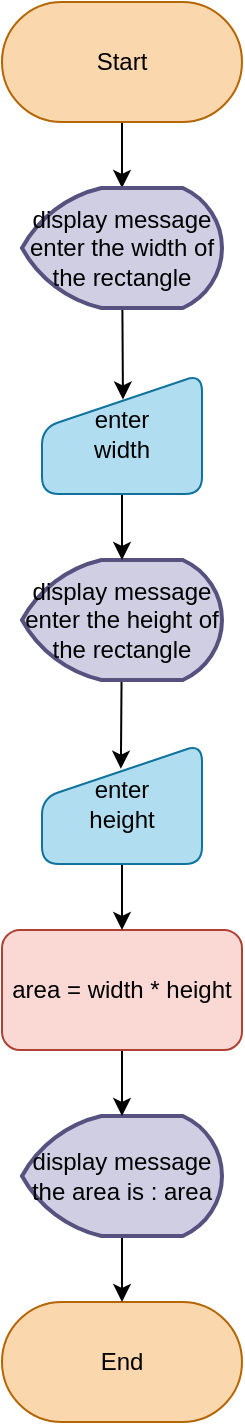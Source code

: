 <mxfile>
    <diagram id="NMhqBx2XcAsXlwE-jtwy" name="Page-1">
        <mxGraphModel dx="1322" dy="934" grid="1" gridSize="10" guides="1" tooltips="1" connect="1" arrows="1" fold="1" page="1" pageScale="1" pageWidth="850" pageHeight="1100" math="0" shadow="0">
            <root>
                <mxCell id="0"/>
                <mxCell id="1" parent="0"/>
                <mxCell id="12" value="" style="edgeStyle=none;html=1;fontColor=#000000;" edge="1" parent="1" source="3" target="6">
                    <mxGeometry relative="1" as="geometry"/>
                </mxCell>
                <mxCell id="3" value="Start" style="rounded=1;whiteSpace=wrap;html=1;arcSize=50;fillColor=#fad7ac;strokeColor=#b46504;fontColor=#000000;" vertex="1" parent="1">
                    <mxGeometry x="200" y="90" width="120" height="60" as="geometry"/>
                </mxCell>
                <mxCell id="5" value="End" style="rounded=1;whiteSpace=wrap;html=1;arcSize=50;fillColor=#fad7ac;strokeColor=#b46504;fontColor=#000000;" vertex="1" parent="1">
                    <mxGeometry x="200" y="740" width="120" height="60" as="geometry"/>
                </mxCell>
                <mxCell id="13" value="" style="edgeStyle=none;html=1;fontColor=#000000;entryX=0.506;entryY=0.212;entryDx=0;entryDy=0;entryPerimeter=0;" edge="1" parent="1" source="6" target="10">
                    <mxGeometry relative="1" as="geometry"/>
                </mxCell>
                <mxCell id="6" value="display message&lt;br&gt;enter the width of the rectangle" style="strokeWidth=2;html=1;shape=mxgraph.flowchart.display;whiteSpace=wrap;fillColor=#d0cee2;strokeColor=#56517e;fontColor=#000000;" vertex="1" parent="1">
                    <mxGeometry x="210" y="183" width="100" height="60" as="geometry"/>
                </mxCell>
                <mxCell id="15" value="" style="edgeStyle=none;html=1;fontColor=#000000;entryX=0.493;entryY=0.206;entryDx=0;entryDy=0;entryPerimeter=0;" edge="1" parent="1" source="7" target="11">
                    <mxGeometry relative="1" as="geometry"/>
                </mxCell>
                <mxCell id="7" value="display message&lt;br&gt;enter the height of the rectangle" style="strokeWidth=2;html=1;shape=mxgraph.flowchart.display;whiteSpace=wrap;fillColor=#d0cee2;strokeColor=#56517e;fontColor=#000000;" vertex="1" parent="1">
                    <mxGeometry x="210" y="369" width="100" height="60" as="geometry"/>
                </mxCell>
                <mxCell id="18" value="" style="edgeStyle=none;html=1;fontColor=#000000;" edge="1" parent="1" source="8" target="5">
                    <mxGeometry relative="1" as="geometry"/>
                </mxCell>
                <mxCell id="8" value="display message&lt;br&gt;the area is : area" style="strokeWidth=2;html=1;shape=mxgraph.flowchart.display;whiteSpace=wrap;fillColor=#d0cee2;strokeColor=#56517e;fontColor=#000000;" vertex="1" parent="1">
                    <mxGeometry x="210" y="647" width="100" height="60" as="geometry"/>
                </mxCell>
                <mxCell id="17" value="" style="edgeStyle=none;html=1;fontColor=#000000;" edge="1" parent="1" source="9" target="8">
                    <mxGeometry relative="1" as="geometry"/>
                </mxCell>
                <mxCell id="9" value="area = width * height" style="rounded=1;whiteSpace=wrap;html=1;fillColor=#fad9d5;strokeColor=#ae4132;fontColor=#000000;" vertex="1" parent="1">
                    <mxGeometry x="200" y="554" width="120" height="60" as="geometry"/>
                </mxCell>
                <mxCell id="14" value="" style="edgeStyle=none;html=1;fontColor=#000000;" edge="1" parent="1" source="10" target="7">
                    <mxGeometry relative="1" as="geometry"/>
                </mxCell>
                <mxCell id="10" value="enter&lt;br&gt;width" style="shape=manualInput;whiteSpace=wrap;html=1;rounded=1;arcSize=17;size=27;fillColor=#b1ddf0;strokeColor=#10739e;fontColor=#000000;" vertex="1" parent="1">
                    <mxGeometry x="220" y="276" width="80" height="60" as="geometry"/>
                </mxCell>
                <mxCell id="16" value="" style="edgeStyle=none;html=1;fontColor=#000000;" edge="1" parent="1" source="11" target="9">
                    <mxGeometry relative="1" as="geometry"/>
                </mxCell>
                <mxCell id="11" value="enter&lt;br&gt;height" style="shape=manualInput;whiteSpace=wrap;html=1;rounded=1;arcSize=17;size=27;fillColor=#b1ddf0;strokeColor=#10739e;fontColor=#000000;" vertex="1" parent="1">
                    <mxGeometry x="220" y="461" width="80" height="60" as="geometry"/>
                </mxCell>
            </root>
        </mxGraphModel>
    </diagram>
</mxfile>